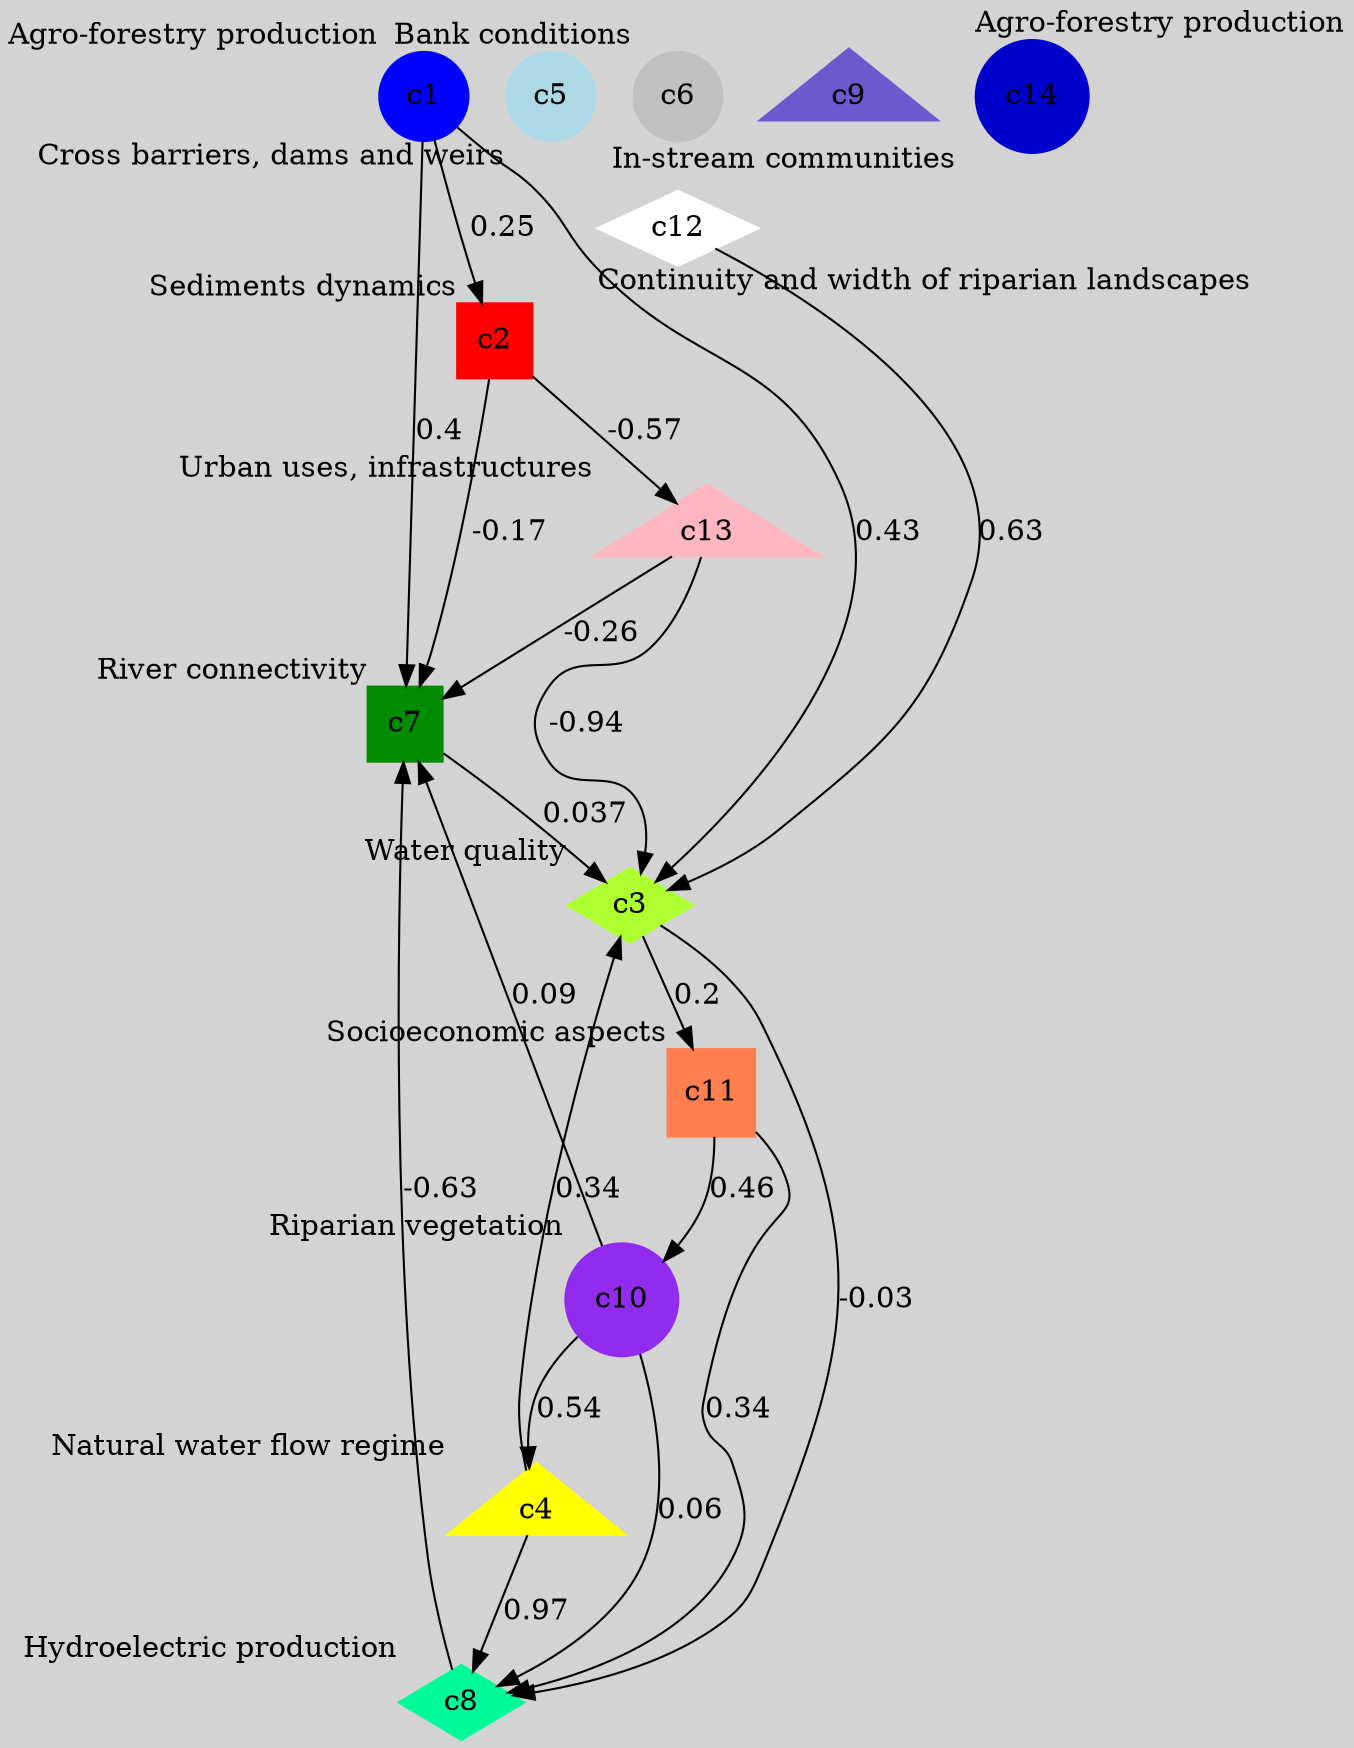 // https://ars.els-cdn.com/content/image/1-s2.0-S0304380017301060-gr3_lrg.jpg
// https://www.sciencedirect.com/science/article/pii/S0304380017301060

digraph riverFCM {
    node [shape=box];
    bgcolor="lightgray"


    c1[xlabel="Agro-forestry production",value=0];
    c2[xlabel="Sediments dynamics",value=0];
    c3[xlabel="Water quality",value=0];
    c4[xlabel="Natural water flow regime",value=0];
    c5[xlabel="Cross barriers, dams and weirs",value=0];
    c6[xlabel="Bank conditions",value=0];
    c7[xlabel="River connectivity",value=0];
    c8[xlabel="Hydroelectric production",value=0];
    c9[xlabel="In-stream communities",value=0];
    c10[xlabel="Riparian vegetation",value=0];
    c11[xlabel="Socioeconomic aspects",value=0];
    c12[xlabel="Continuity and width of riparian landscapes",value=0];
    c13[xlabel="Urban uses, infrastructures",value=0];
    c14[xlabel="Agro-forestry production",value=0];


    c1[shape=circle,color=blue,style=filled]
    c2[shape=square,color=red,style=filled]
    c3[shape=diamond,color=greenyellow,style=filled]
    c4[shape=triangle,color=yellow,style=filled]
    c5[shape=circle,color=lightblue,style=filled]
    c6[shape=circle,color=grey,style=filled]
    c7[shape=square,color=green4,style=filled]
    c8[shape=diamond,color=mediumspringgreen,style=filled]
    c9[shape=triangle,color=slateblue,style=filled]
    c10[shape=circle,color=purple2,style=filled]
    c11[shape=square,color=coral,style=filled]
    c12[shape=diamond,color=white,style=filled]
    c13[shape=triangle,color=lightpink,style=filled]
    c14[shape=circle,color=mediumblue,style=filled]

    c1 -> c2 [label=0.25,weight=0.25]
    c2 -> c13 [label=-0.57,weight=-0.57]
    c12 -> c3 [label=0.63,weight=0.63]
    c13 -> c3 [label=-0.94,weight=-0.94]
    c11 -> c10 [label=0.46,weight=0.46]
    c10-> c4 [label=0.54,weight=0.54]
    c4-> c8 [label=0.97,weight=0.97]
    c8 -> c7 [label=-0.63,weight=-0.63]
    c7 -> c3 [label=0.037,weight=0.037]
    c3 -> c11 [label=0.2,weight=0.2]
    c3 -> c8 [label=-0.03,weight=-0.03]
    c1 -> c3 [label=0.43,weight=0.43]
    c1 -> c7 [label=0.4,weight=0.4]
    c2 -> c7 [label=-0.17,weight=-0.17]
    c13 -> c7 [label=-0.26,weight=-0.26]
    c11 -> c8 [label=0.34,weight=0.34]
    c10-> c8 [label=0.06,weight=0.06]
    c10-> c7 [label=0.09,weight=0.09]
    c4-> c3 [label=0.34,weight=0.34]

}